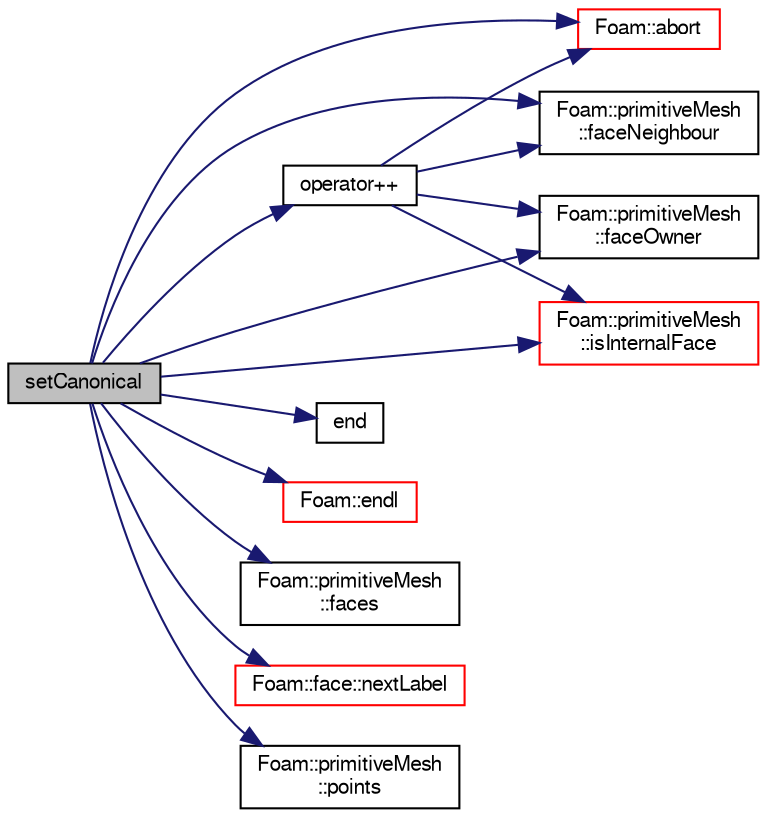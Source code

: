 digraph "setCanonical"
{
  bgcolor="transparent";
  edge [fontname="FreeSans",fontsize="10",labelfontname="FreeSans",labelfontsize="10"];
  node [fontname="FreeSans",fontsize="10",shape=record];
  rankdir="LR";
  Node77 [label="setCanonical",height=0.2,width=0.4,color="black", fillcolor="grey75", style="filled", fontcolor="black"];
  Node77 -> Node78 [color="midnightblue",fontsize="10",style="solid",fontname="FreeSans"];
  Node78 [label="Foam::abort",height=0.2,width=0.4,color="red",URL="$a21124.html#a447107a607d03e417307c203fa5fb44b"];
  Node77 -> Node121 [color="midnightblue",fontsize="10",style="solid",fontname="FreeSans"];
  Node121 [label="end",height=0.2,width=0.4,color="black",URL="$a25022.html#a2dfff661be9612d4970f7089db23ca3a",tooltip="iterator set to beyond the end of the walk. "];
  Node77 -> Node83 [color="midnightblue",fontsize="10",style="solid",fontname="FreeSans"];
  Node83 [label="Foam::endl",height=0.2,width=0.4,color="red",URL="$a21124.html#a2db8fe02a0d3909e9351bb4275b23ce4",tooltip="Add newline and flush stream. "];
  Node77 -> Node122 [color="midnightblue",fontsize="10",style="solid",fontname="FreeSans"];
  Node122 [label="Foam::primitiveMesh\l::faceNeighbour",height=0.2,width=0.4,color="black",URL="$a27530.html#acd9489a2ac1ec02451fef1f415386694",tooltip="Face face-neighbour addressing. "];
  Node77 -> Node123 [color="midnightblue",fontsize="10",style="solid",fontname="FreeSans"];
  Node123 [label="Foam::primitiveMesh\l::faceOwner",height=0.2,width=0.4,color="black",URL="$a27530.html#a95a88187f795e30779aa3bac679d9bfc",tooltip="Face face-owner addresing. "];
  Node77 -> Node124 [color="midnightblue",fontsize="10",style="solid",fontname="FreeSans"];
  Node124 [label="Foam::primitiveMesh\l::faces",height=0.2,width=0.4,color="black",URL="$a27530.html#a3669b3b29537f3a55bbd2ffa8c749f41",tooltip="Return faces. "];
  Node77 -> Node125 [color="midnightblue",fontsize="10",style="solid",fontname="FreeSans"];
  Node125 [label="Foam::primitiveMesh\l::isInternalFace",height=0.2,width=0.4,color="red",URL="$a27530.html#ae3e48ad9ec4c5132ec7d3d702ad17c9e",tooltip="Return true if given face label is internal to the mesh. "];
  Node77 -> Node127 [color="midnightblue",fontsize="10",style="solid",fontname="FreeSans"];
  Node127 [label="Foam::face::nextLabel",height=0.2,width=0.4,color="red",URL="$a27218.html#a8d8ab7da5fc0315042faf1b6dcf64f4a",tooltip="Next vertex on face. "];
  Node77 -> Node130 [color="midnightblue",fontsize="10",style="solid",fontname="FreeSans"];
  Node130 [label="operator++",height=0.2,width=0.4,color="black",URL="$a25022.html#a373ca9638250f9443dcf86934a465507",tooltip="Step to next face. Uses no edge addressing! "];
  Node130 -> Node78 [color="midnightblue",fontsize="10",style="solid",fontname="FreeSans"];
  Node130 -> Node123 [color="midnightblue",fontsize="10",style="solid",fontname="FreeSans"];
  Node130 -> Node125 [color="midnightblue",fontsize="10",style="solid",fontname="FreeSans"];
  Node130 -> Node122 [color="midnightblue",fontsize="10",style="solid",fontname="FreeSans"];
  Node77 -> Node131 [color="midnightblue",fontsize="10",style="solid",fontname="FreeSans"];
  Node131 [label="Foam::primitiveMesh\l::points",height=0.2,width=0.4,color="black",URL="$a27530.html#ad0e408ab3f867b58e419eb1cd8c2dbb6",tooltip="Return mesh points. "];
}
